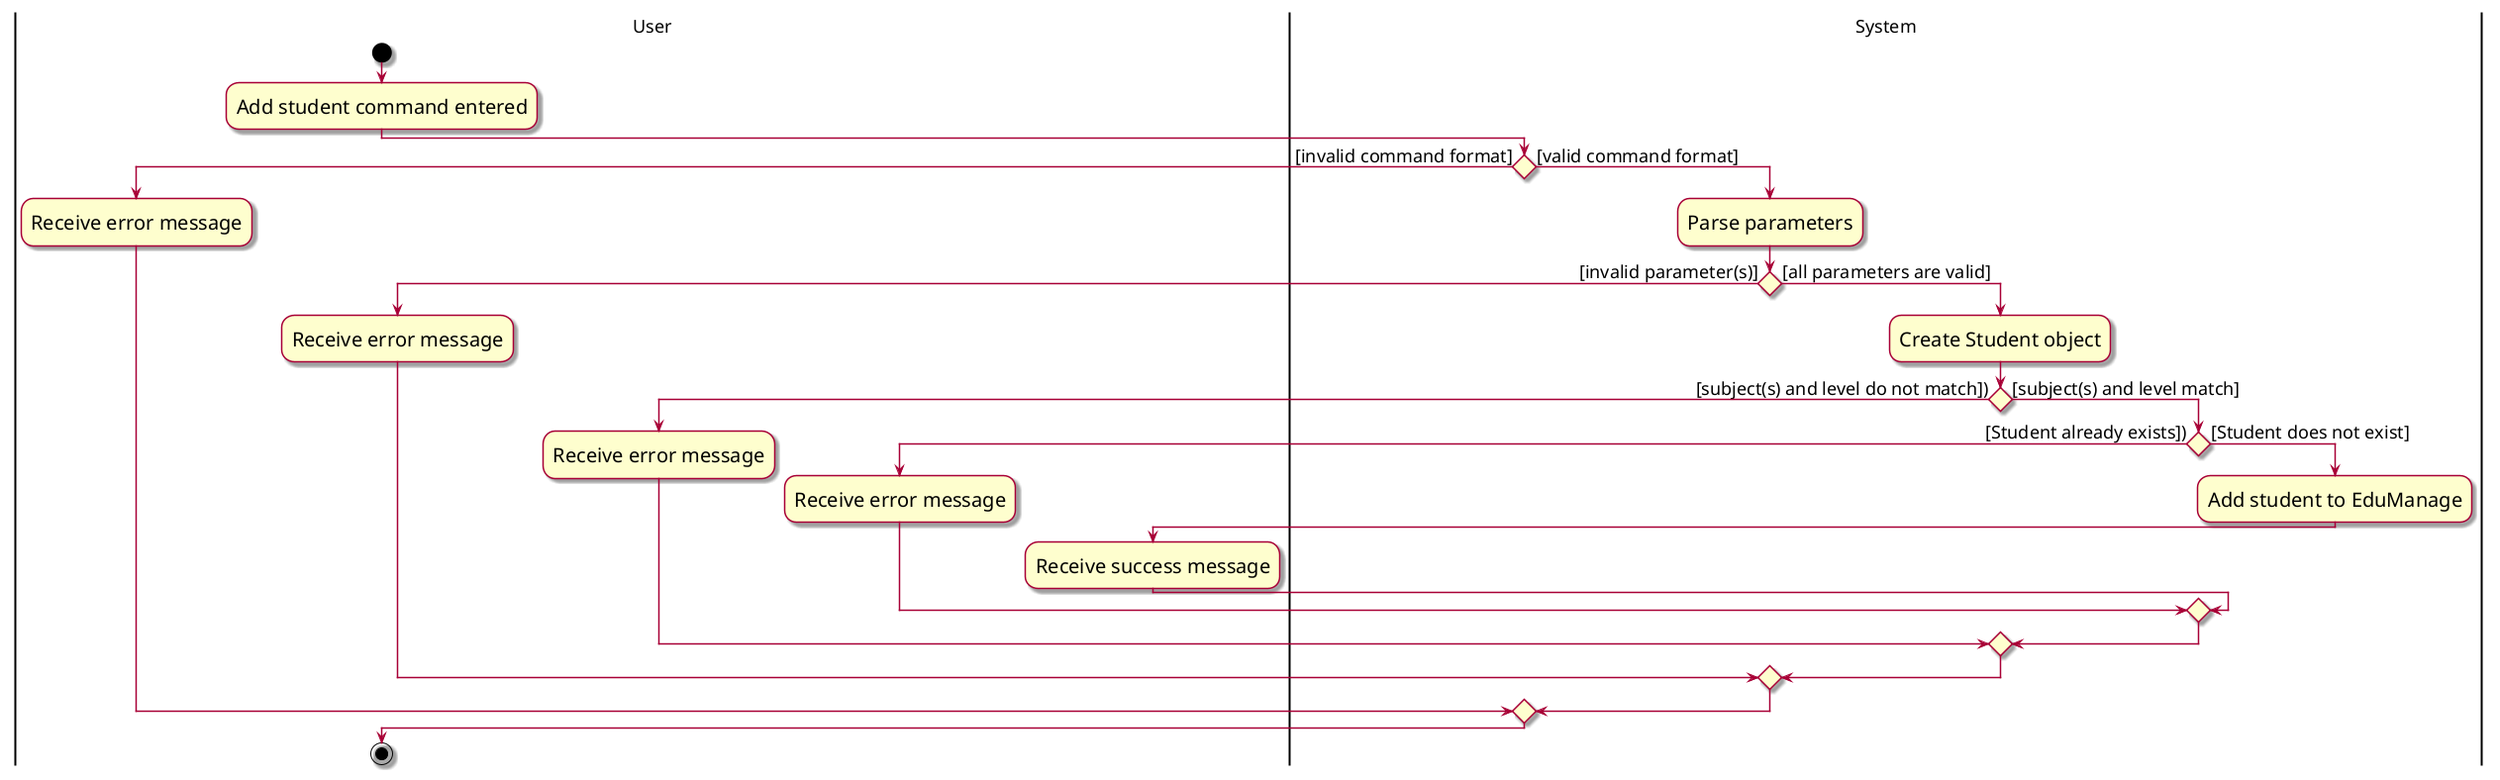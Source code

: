 @startuml
skin rose
skinparam ActivityFontSize 20
skinparam ArrowFontSize 18
|User|
start
:Add student command entered;

|System|
if () then ([invalid command format])
    |User|
    :Receive error message;

else ([valid command format])
    |System|
    :Parse parameters;

    if () then ([invalid parameter(s)])
        |User|
        :Receive error message;
    else ([all parameters are valid])
        |System|
        :Create Student object;

        if () then ([subject(s) and level do not match]))
            |User|
            :Receive error message;
        else ([subject(s) and level match])
            |System|
            if () then ([Student already exists]))
                |User|
                :Receive error message;
            else ([Student does not exist])
                |System|
                :Add student to EduManage;
                |User|
                :Receive success message;

            endif
        endif
    endif
endif
stop
@enduml

